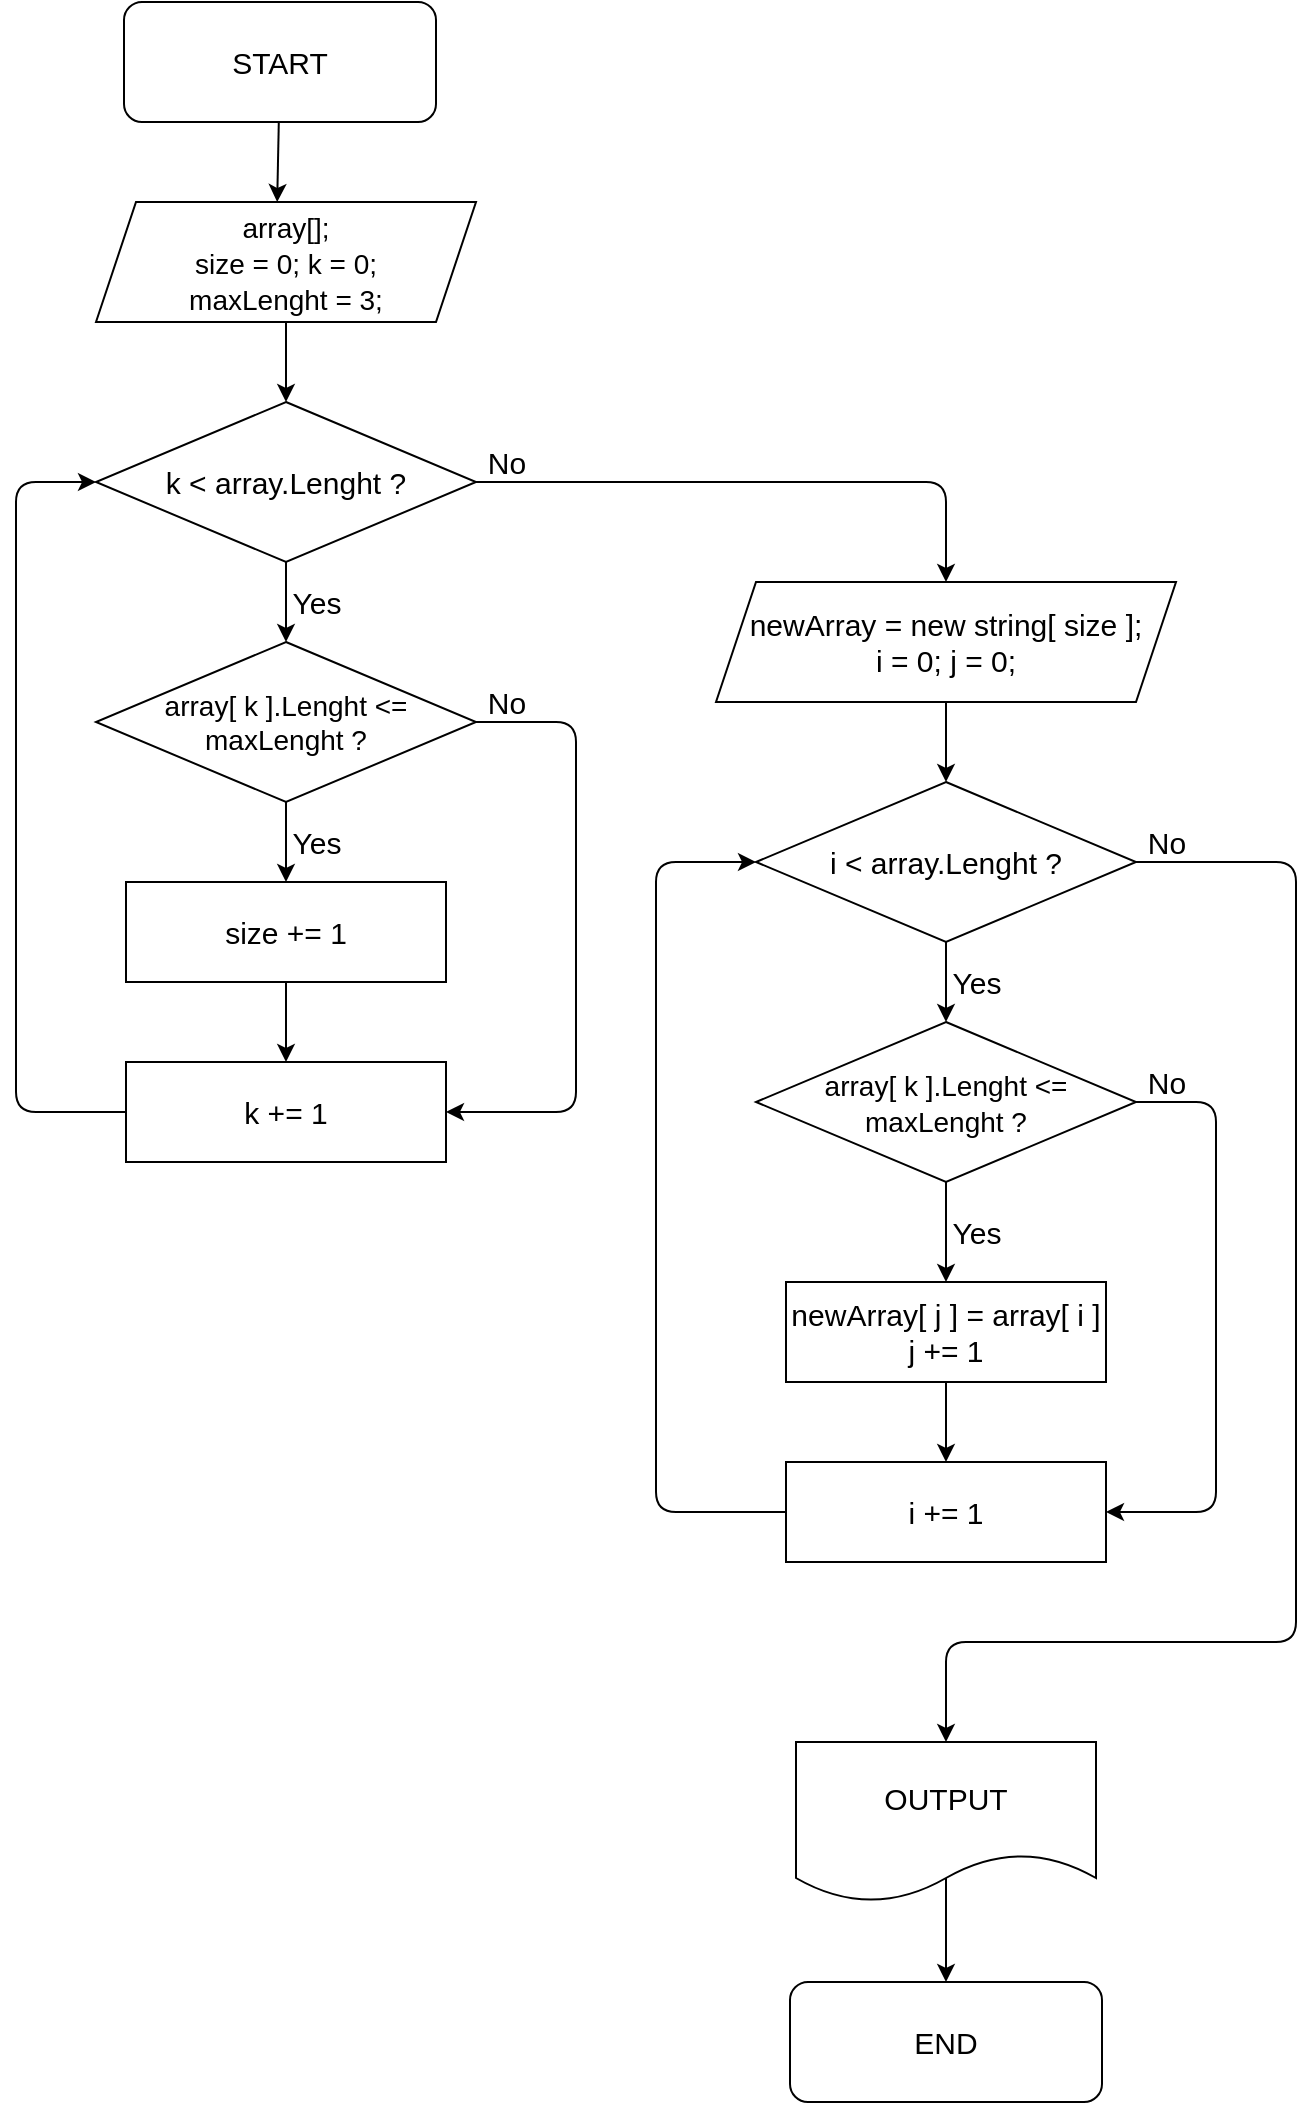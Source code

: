 <mxfile>
    <diagram id="g-SH3KOCOiCoZoSoh95e" name="Page-1">
        <mxGraphModel dx="813" dy="386" grid="1" gridSize="10" guides="1" tooltips="1" connect="1" arrows="1" fold="1" page="1" pageScale="1" pageWidth="827" pageHeight="1169" math="0" shadow="0">
            <root>
                <mxCell id="0"/>
                <mxCell id="1" parent="0"/>
                <mxCell id="4" value="" style="edgeStyle=none;html=1;" parent="1" source="2" edge="1">
                    <mxGeometry relative="1" as="geometry">
                        <mxPoint x="210.6" y="130" as="targetPoint"/>
                    </mxGeometry>
                </mxCell>
                <mxCell id="2" value="START" style="rounded=1;whiteSpace=wrap;html=1;fontSize=15;" parent="1" vertex="1">
                    <mxGeometry x="134" y="30" width="156" height="60" as="geometry"/>
                </mxCell>
                <mxCell id="7" value="" style="edgeStyle=none;html=1;" parent="1" source="5" target="6" edge="1">
                    <mxGeometry relative="1" as="geometry"/>
                </mxCell>
                <mxCell id="5" value="&lt;font style=&quot;font-size: 14px&quot;&gt;array[];&lt;br&gt;size = 0; k = 0;&lt;br&gt;maxLenght = 3;&lt;br&gt;&lt;/font&gt;" style="shape=parallelogram;perimeter=parallelogramPerimeter;whiteSpace=wrap;html=1;fixedSize=1;fontSize=15;" parent="1" vertex="1">
                    <mxGeometry x="120" y="130" width="190" height="60" as="geometry"/>
                </mxCell>
                <mxCell id="9" value="" style="edgeStyle=none;html=1;" parent="1" source="6" target="8" edge="1">
                    <mxGeometry relative="1" as="geometry"/>
                </mxCell>
                <mxCell id="19" style="edgeStyle=none;html=1;exitX=1;exitY=0.5;exitDx=0;exitDy=0;" parent="1" source="6" edge="1">
                    <mxGeometry relative="1" as="geometry">
                        <mxPoint x="545" y="320" as="targetPoint"/>
                        <Array as="points">
                            <mxPoint x="545" y="270"/>
                        </Array>
                    </mxGeometry>
                </mxCell>
                <mxCell id="6" value="k &amp;lt; array.Lenght ?" style="rhombus;whiteSpace=wrap;html=1;fontSize=15;" parent="1" vertex="1">
                    <mxGeometry x="120" y="230" width="190" height="80" as="geometry"/>
                </mxCell>
                <mxCell id="11" value="" style="edgeStyle=none;html=1;" parent="1" source="8" target="10" edge="1">
                    <mxGeometry relative="1" as="geometry"/>
                </mxCell>
                <mxCell id="17" style="edgeStyle=none;html=1;exitX=1;exitY=0.5;exitDx=0;exitDy=0;entryX=1;entryY=0.5;entryDx=0;entryDy=0;" parent="1" source="8" target="12" edge="1">
                    <mxGeometry relative="1" as="geometry">
                        <Array as="points">
                            <mxPoint x="360" y="390"/>
                            <mxPoint x="360" y="585"/>
                        </Array>
                    </mxGeometry>
                </mxCell>
                <mxCell id="8" value="array[ k ].Lenght &amp;lt;= maxLenght ?" style="rhombus;whiteSpace=wrap;html=1;fontSize=14;" parent="1" vertex="1">
                    <mxGeometry x="120" y="350" width="190" height="80" as="geometry"/>
                </mxCell>
                <mxCell id="13" value="" style="edgeStyle=none;html=1;" parent="1" source="10" target="12" edge="1">
                    <mxGeometry relative="1" as="geometry"/>
                </mxCell>
                <mxCell id="10" value="size += 1" style="whiteSpace=wrap;html=1;fontSize=15;" parent="1" vertex="1">
                    <mxGeometry x="135" y="470" width="160" height="50" as="geometry"/>
                </mxCell>
                <mxCell id="16" style="edgeStyle=none;html=1;entryX=0;entryY=0.5;entryDx=0;entryDy=0;" parent="1" source="12" target="6" edge="1">
                    <mxGeometry relative="1" as="geometry">
                        <mxPoint x="80" y="585" as="targetPoint"/>
                        <Array as="points">
                            <mxPoint x="80" y="585"/>
                            <mxPoint x="80" y="270"/>
                        </Array>
                    </mxGeometry>
                </mxCell>
                <mxCell id="12" value="k += 1" style="whiteSpace=wrap;html=1;fontSize=15;" parent="1" vertex="1">
                    <mxGeometry x="135" y="560" width="160" height="50" as="geometry"/>
                </mxCell>
                <mxCell id="21" value="" style="edgeStyle=none;html=1;" parent="1" source="18" target="20" edge="1">
                    <mxGeometry relative="1" as="geometry"/>
                </mxCell>
                <mxCell id="30" style="edgeStyle=none;html=1;exitX=1;exitY=0.5;exitDx=0;exitDy=0;entryX=0.5;entryY=0;entryDx=0;entryDy=0;" parent="1" source="18" target="28" edge="1">
                    <mxGeometry relative="1" as="geometry">
                        <Array as="points">
                            <mxPoint x="720" y="460"/>
                            <mxPoint x="720" y="850"/>
                            <mxPoint x="545" y="850"/>
                        </Array>
                    </mxGeometry>
                </mxCell>
                <mxCell id="18" value="&lt;span style=&quot;font-size: 15px;&quot;&gt;i &amp;lt; array.Lenght ?&lt;/span&gt;" style="rhombus;whiteSpace=wrap;html=1;fontSize=15;" parent="1" vertex="1">
                    <mxGeometry x="450" y="420" width="190" height="80" as="geometry"/>
                </mxCell>
                <mxCell id="24" value="" style="edgeStyle=none;html=1;" parent="1" source="20" target="22" edge="1">
                    <mxGeometry relative="1" as="geometry"/>
                </mxCell>
                <mxCell id="27" style="edgeStyle=none;html=1;exitX=1;exitY=0.5;exitDx=0;exitDy=0;entryX=1;entryY=0.5;entryDx=0;entryDy=0;" parent="1" source="20" target="23" edge="1">
                    <mxGeometry relative="1" as="geometry">
                        <Array as="points">
                            <mxPoint x="680" y="580"/>
                            <mxPoint x="680" y="785"/>
                        </Array>
                    </mxGeometry>
                </mxCell>
                <mxCell id="20" value="&lt;span style=&quot;font-size: 14px&quot;&gt;array[ k ].Lenght &amp;lt;= maxLenght ?&lt;/span&gt;" style="rhombus;whiteSpace=wrap;html=1;fontSize=15;" parent="1" vertex="1">
                    <mxGeometry x="450" y="540" width="190" height="80" as="geometry"/>
                </mxCell>
                <mxCell id="25" value="" style="edgeStyle=none;html=1;" parent="1" source="22" target="23" edge="1">
                    <mxGeometry relative="1" as="geometry"/>
                </mxCell>
                <mxCell id="22" value="newArray[ j ] = array[ i ]&lt;br style=&quot;font-size: 15px&quot;&gt;j += 1" style="whiteSpace=wrap;html=1;fontSize=15;" parent="1" vertex="1">
                    <mxGeometry x="465" y="670" width="160" height="50" as="geometry"/>
                </mxCell>
                <mxCell id="26" style="edgeStyle=none;html=1;entryX=0;entryY=0.5;entryDx=0;entryDy=0;exitX=0;exitY=0.5;exitDx=0;exitDy=0;" parent="1" source="23" target="18" edge="1">
                    <mxGeometry relative="1" as="geometry">
                        <Array as="points">
                            <mxPoint x="400" y="785"/>
                            <mxPoint x="400" y="460"/>
                        </Array>
                    </mxGeometry>
                </mxCell>
                <mxCell id="23" value="i += 1" style="whiteSpace=wrap;html=1;fontSize=15;" parent="1" vertex="1">
                    <mxGeometry x="465" y="760" width="160" height="50" as="geometry"/>
                </mxCell>
                <mxCell id="31" value="" style="edgeStyle=none;html=1;exitX=0.5;exitY=0;exitDx=0;exitDy=0;" parent="1" source="28" target="29" edge="1">
                    <mxGeometry relative="1" as="geometry"/>
                </mxCell>
                <mxCell id="28" value="OUTPUT" style="shape=document;whiteSpace=wrap;html=1;boundedLbl=1;fontSize=15;" parent="1" vertex="1">
                    <mxGeometry x="470" y="900" width="150" height="80" as="geometry"/>
                </mxCell>
                <mxCell id="29" value="END" style="rounded=1;whiteSpace=wrap;html=1;fontSize=15;" parent="1" vertex="1">
                    <mxGeometry x="467" y="1020" width="156" height="60" as="geometry"/>
                </mxCell>
                <mxCell id="32" value="Yes" style="text;html=1;align=center;verticalAlign=middle;resizable=0;points=[];autosize=1;strokeColor=none;fillColor=none;fontSize=15;" parent="1" vertex="1">
                    <mxGeometry x="210" y="320" width="40" height="20" as="geometry"/>
                </mxCell>
                <mxCell id="33" value="Yes" style="text;html=1;align=center;verticalAlign=middle;resizable=0;points=[];autosize=1;strokeColor=none;fillColor=none;fontSize=15;" parent="1" vertex="1">
                    <mxGeometry x="210" y="440" width="40" height="20" as="geometry"/>
                </mxCell>
                <mxCell id="34" value="Yes" style="text;html=1;align=center;verticalAlign=middle;resizable=0;points=[];autosize=1;strokeColor=none;fillColor=none;fontSize=15;" parent="1" vertex="1">
                    <mxGeometry x="540" y="510" width="40" height="20" as="geometry"/>
                </mxCell>
                <mxCell id="35" value="Yes" style="text;html=1;align=center;verticalAlign=middle;resizable=0;points=[];autosize=1;strokeColor=none;fillColor=none;fontSize=15;" parent="1" vertex="1">
                    <mxGeometry x="540" y="634.5" width="40" height="20" as="geometry"/>
                </mxCell>
                <mxCell id="36" value="No" style="text;html=1;align=center;verticalAlign=middle;resizable=0;points=[];autosize=1;strokeColor=none;fillColor=none;fontSize=15;" parent="1" vertex="1">
                    <mxGeometry x="310" y="250" width="30" height="20" as="geometry"/>
                </mxCell>
                <mxCell id="37" value="No" style="text;html=1;align=center;verticalAlign=middle;resizable=0;points=[];autosize=1;strokeColor=none;fillColor=none;fontSize=15;" parent="1" vertex="1">
                    <mxGeometry x="310" y="370" width="30" height="20" as="geometry"/>
                </mxCell>
                <mxCell id="38" value="No" style="text;html=1;align=center;verticalAlign=middle;resizable=0;points=[];autosize=1;strokeColor=none;fillColor=none;fontSize=15;" parent="1" vertex="1">
                    <mxGeometry x="640" y="440" width="30" height="20" as="geometry"/>
                </mxCell>
                <mxCell id="39" value="No" style="text;html=1;align=center;verticalAlign=middle;resizable=0;points=[];autosize=1;strokeColor=none;fillColor=none;fontSize=15;" parent="1" vertex="1">
                    <mxGeometry x="640" y="560" width="30" height="20" as="geometry"/>
                </mxCell>
                <mxCell id="42" value="" style="edgeStyle=none;html=1;fontSize=15;" parent="1" source="41" target="18" edge="1">
                    <mxGeometry relative="1" as="geometry"/>
                </mxCell>
                <mxCell id="41" value="newArray = new string[ size ];&lt;br style=&quot;font-size: 15px&quot;&gt;i = 0; j = 0;" style="shape=parallelogram;perimeter=parallelogramPerimeter;whiteSpace=wrap;html=1;fixedSize=1;fontSize=15;" parent="1" vertex="1">
                    <mxGeometry x="430" y="320" width="230" height="60" as="geometry"/>
                </mxCell>
            </root>
        </mxGraphModel>
    </diagram>
</mxfile>